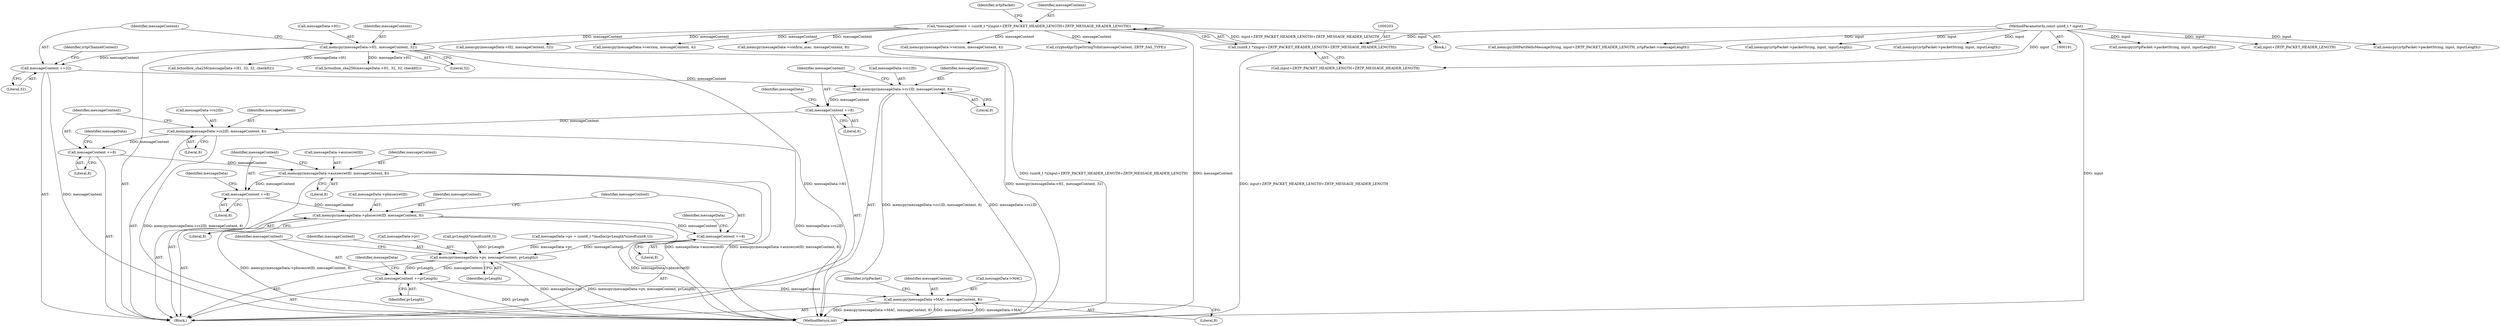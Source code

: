 digraph "0_bzrtp_bbb1e6e2f467ee4bd7b9a8c800e4f07343d7d99b@API" {
"1001243" [label="(Call,memcpy(messageData->pbxsecretID, messageContent, 8))"];
"1001240" [label="(Call,messageContent +=8)"];
"1001234" [label="(Call,memcpy(messageData->auxsecretID, messageContent, 8))"];
"1001231" [label="(Call,messageContent +=8)"];
"1001225" [label="(Call,memcpy(messageData->rs2ID, messageContent, 8))"];
"1001222" [label="(Call,messageContent +=8)"];
"1001216" [label="(Call,memcpy(messageData->rs1ID, messageContent, 8))"];
"1000951" [label="(Call,messageContent +=32)"];
"1000945" [label="(Call,memcpy(messageData->H1, messageContent, 32))"];
"1000200" [label="(Call,*messageContent = (uint8_t *)(input+ZRTP_PACKET_HEADER_LENGTH+ZRTP_MESSAGE_HEADER_LENGTH))"];
"1000202" [label="(Call,(uint8_t *)(input+ZRTP_PACKET_HEADER_LENGTH+ZRTP_MESSAGE_HEADER_LENGTH))"];
"1000194" [label="(MethodParameterIn,const uint8_t * input)"];
"1001249" [label="(Call,messageContent +=8)"];
"1001252" [label="(Call,memcpy(messageData->pv, messageContent, pvLength))"];
"1001258" [label="(Call,messageContent +=pvLength)"];
"1001261" [label="(Call,memcpy(messageData->MAC, messageContent, 8))"];
"1000224" [label="(Call,memcpy(messageData->version, messageContent, 4))"];
"1001251" [label="(Literal,8)"];
"1001253" [label="(Call,messageData->pv)"];
"1000957" [label="(Identifier,zrtpChannelContext)"];
"1001259" [label="(Identifier,messageContent)"];
"1001240" [label="(Call,messageContent +=8)"];
"1001252" [label="(Call,memcpy(messageData->pv, messageContent, pvLength))"];
"1001227" [label="(Identifier,messageData)"];
"1001258" [label="(Call,messageContent +=pvLength)"];
"1001261" [label="(Call,memcpy(messageData->MAC, messageContent, 8))"];
"1001249" [label="(Call,messageContent +=8)"];
"1001224" [label="(Literal,8)"];
"1000200" [label="(Call,*messageContent = (uint8_t *)(input+ZRTP_PACKET_HEADER_LENGTH+ZRTP_MESSAGE_HEADER_LENGTH))"];
"1000211" [label="(Identifier,zrtpPacket)"];
"1001247" [label="(Identifier,messageContent)"];
"1001217" [label="(Call,messageData->rs1ID)"];
"1000945" [label="(Call,memcpy(messageData->H1, messageContent, 32))"];
"1000953" [label="(Literal,32)"];
"1000941" [label="(Call,pvLength*sizeof(uint8_t))"];
"1000946" [label="(Call,messageData->H1)"];
"1000202" [label="(Call,(uint8_t *)(input+ZRTP_PACKET_HEADER_LENGTH+ZRTP_MESSAGE_HEADER_LENGTH))"];
"1001232" [label="(Identifier,messageContent)"];
"1001238" [label="(Identifier,messageContent)"];
"1001262" [label="(Call,messageData->MAC)"];
"1001242" [label="(Literal,8)"];
"1001225" [label="(Call,memcpy(messageData->rs2ID, messageContent, 8))"];
"1001216" [label="(Call,memcpy(messageData->rs1ID, messageContent, 8))"];
"1000891" [label="(Call,memcpy(zrtpPacket->packetString, input, inputLength))"];
"1001244" [label="(Call,messageData->pbxsecretID)"];
"1001080" [label="(Call,input+ZRTP_PACKET_HEADER_LENGTH)"];
"1001233" [label="(Literal,8)"];
"1001236" [label="(Identifier,messageData)"];
"1000988" [label="(Call,bctoolbox_sha256(messageData->H1, 32, 32, checkH2))"];
"1000952" [label="(Identifier,messageContent)"];
"1000201" [label="(Identifier,messageContent)"];
"1001226" [label="(Call,messageData->rs2ID)"];
"1001229" [label="(Identifier,messageContent)"];
"1001239" [label="(Literal,8)"];
"1001220" [label="(Identifier,messageContent)"];
"1000951" [label="(Call,messageContent +=32)"];
"1000949" [label="(Identifier,messageContent)"];
"1001153" [label="(Call,bctoolbox_sha256(messageData->H1, 32, 32, checkH2))"];
"1001241" [label="(Identifier,messageContent)"];
"1001245" [label="(Identifier,messageData)"];
"1001269" [label="(Identifier,zrtpPacket)"];
"1000934" [label="(Call,messageData->pv = (uint8_t *)malloc(pvLength*sizeof(uint8_t)))"];
"1001231" [label="(Call,messageContent +=8)"];
"1000588" [label="(Call,memcpy(zrtpPacket->packetString, input, inputLength))"];
"1001248" [label="(Literal,8)"];
"1001230" [label="(Literal,8)"];
"1001265" [label="(Identifier,messageContent)"];
"1001257" [label="(Identifier,pvLength)"];
"1001223" [label="(Identifier,messageContent)"];
"1001222" [label="(Call,messageContent +=8)"];
"1000900" [label="(Block,)"];
"1001078" [label="(Call,memcpy(DHPartHelloMessageString, input+ZRTP_PACKET_HEADER_LENGTH, zrtpPacket->messageLength))"];
"1001221" [label="(Literal,8)"];
"1001243" [label="(Call,memcpy(messageData->pbxsecretID, messageContent, 8))"];
"1001260" [label="(Identifier,pvLength)"];
"1001256" [label="(Identifier,messageContent)"];
"1001263" [label="(Identifier,messageData)"];
"1001379" [label="(Call,memcpy(messageData->confirm_mac, messageContent, 8))"];
"1001941" [label="(Call,memcpy(messageData->version, messageContent, 4))"];
"1000812" [label="(Call,cryptoAlgoTypeStringToInt(messageContent, ZRTP_SAS_TYPE))"];
"1000204" [label="(Call,input+ZRTP_PACKET_HEADER_LENGTH+ZRTP_MESSAGE_HEADER_LENGTH)"];
"1001235" [label="(Call,messageData->auxsecretID)"];
"1000950" [label="(Literal,32)"];
"1001266" [label="(Literal,8)"];
"1001915" [label="(Call,memcpy(zrtpPacket->packetString, input, inputLength))"];
"1001254" [label="(Identifier,messageData)"];
"1001966" [label="(MethodReturn,int)"];
"1000197" [label="(Block,)"];
"1001234" [label="(Call,memcpy(messageData->auxsecretID, messageContent, 8))"];
"1000624" [label="(Call,memcpy(messageData->H2, messageContent, 32))"];
"1001285" [label="(Call,memcpy(zrtpPacket->packetString, input, inputLength))"];
"1000194" [label="(MethodParameterIn,const uint8_t * input)"];
"1001250" [label="(Identifier,messageContent)"];
"1001243" -> "1000900"  [label="AST: "];
"1001243" -> "1001248"  [label="CFG: "];
"1001244" -> "1001243"  [label="AST: "];
"1001247" -> "1001243"  [label="AST: "];
"1001248" -> "1001243"  [label="AST: "];
"1001250" -> "1001243"  [label="CFG: "];
"1001243" -> "1001966"  [label="DDG: memcpy(messageData->pbxsecretID, messageContent, 8)"];
"1001243" -> "1001966"  [label="DDG: messageData->pbxsecretID"];
"1001240" -> "1001243"  [label="DDG: messageContent"];
"1001243" -> "1001249"  [label="DDG: messageContent"];
"1001240" -> "1000900"  [label="AST: "];
"1001240" -> "1001242"  [label="CFG: "];
"1001241" -> "1001240"  [label="AST: "];
"1001242" -> "1001240"  [label="AST: "];
"1001245" -> "1001240"  [label="CFG: "];
"1001234" -> "1001240"  [label="DDG: messageContent"];
"1001234" -> "1000900"  [label="AST: "];
"1001234" -> "1001239"  [label="CFG: "];
"1001235" -> "1001234"  [label="AST: "];
"1001238" -> "1001234"  [label="AST: "];
"1001239" -> "1001234"  [label="AST: "];
"1001241" -> "1001234"  [label="CFG: "];
"1001234" -> "1001966"  [label="DDG: messageData->auxsecretID"];
"1001234" -> "1001966"  [label="DDG: memcpy(messageData->auxsecretID, messageContent, 8)"];
"1001231" -> "1001234"  [label="DDG: messageContent"];
"1001231" -> "1000900"  [label="AST: "];
"1001231" -> "1001233"  [label="CFG: "];
"1001232" -> "1001231"  [label="AST: "];
"1001233" -> "1001231"  [label="AST: "];
"1001236" -> "1001231"  [label="CFG: "];
"1001225" -> "1001231"  [label="DDG: messageContent"];
"1001225" -> "1000900"  [label="AST: "];
"1001225" -> "1001230"  [label="CFG: "];
"1001226" -> "1001225"  [label="AST: "];
"1001229" -> "1001225"  [label="AST: "];
"1001230" -> "1001225"  [label="AST: "];
"1001232" -> "1001225"  [label="CFG: "];
"1001225" -> "1001966"  [label="DDG: memcpy(messageData->rs2ID, messageContent, 8)"];
"1001225" -> "1001966"  [label="DDG: messageData->rs2ID"];
"1001222" -> "1001225"  [label="DDG: messageContent"];
"1001222" -> "1000900"  [label="AST: "];
"1001222" -> "1001224"  [label="CFG: "];
"1001223" -> "1001222"  [label="AST: "];
"1001224" -> "1001222"  [label="AST: "];
"1001227" -> "1001222"  [label="CFG: "];
"1001216" -> "1001222"  [label="DDG: messageContent"];
"1001216" -> "1000900"  [label="AST: "];
"1001216" -> "1001221"  [label="CFG: "];
"1001217" -> "1001216"  [label="AST: "];
"1001220" -> "1001216"  [label="AST: "];
"1001221" -> "1001216"  [label="AST: "];
"1001223" -> "1001216"  [label="CFG: "];
"1001216" -> "1001966"  [label="DDG: memcpy(messageData->rs1ID, messageContent, 8)"];
"1001216" -> "1001966"  [label="DDG: messageData->rs1ID"];
"1000951" -> "1001216"  [label="DDG: messageContent"];
"1000951" -> "1000900"  [label="AST: "];
"1000951" -> "1000953"  [label="CFG: "];
"1000952" -> "1000951"  [label="AST: "];
"1000953" -> "1000951"  [label="AST: "];
"1000957" -> "1000951"  [label="CFG: "];
"1000951" -> "1001966"  [label="DDG: messageContent"];
"1000945" -> "1000951"  [label="DDG: messageContent"];
"1000945" -> "1000900"  [label="AST: "];
"1000945" -> "1000950"  [label="CFG: "];
"1000946" -> "1000945"  [label="AST: "];
"1000949" -> "1000945"  [label="AST: "];
"1000950" -> "1000945"  [label="AST: "];
"1000952" -> "1000945"  [label="CFG: "];
"1000945" -> "1001966"  [label="DDG: messageData->H1"];
"1000945" -> "1001966"  [label="DDG: memcpy(messageData->H1, messageContent, 32)"];
"1000200" -> "1000945"  [label="DDG: messageContent"];
"1000945" -> "1000988"  [label="DDG: messageData->H1"];
"1000945" -> "1001153"  [label="DDG: messageData->H1"];
"1000200" -> "1000197"  [label="AST: "];
"1000200" -> "1000202"  [label="CFG: "];
"1000201" -> "1000200"  [label="AST: "];
"1000202" -> "1000200"  [label="AST: "];
"1000211" -> "1000200"  [label="CFG: "];
"1000200" -> "1001966"  [label="DDG: messageContent"];
"1000200" -> "1001966"  [label="DDG: (uint8_t *)(input+ZRTP_PACKET_HEADER_LENGTH+ZRTP_MESSAGE_HEADER_LENGTH)"];
"1000202" -> "1000200"  [label="DDG: input+ZRTP_PACKET_HEADER_LENGTH+ZRTP_MESSAGE_HEADER_LENGTH"];
"1000200" -> "1000224"  [label="DDG: messageContent"];
"1000200" -> "1000624"  [label="DDG: messageContent"];
"1000200" -> "1000812"  [label="DDG: messageContent"];
"1000200" -> "1001379"  [label="DDG: messageContent"];
"1000200" -> "1001941"  [label="DDG: messageContent"];
"1000202" -> "1000204"  [label="CFG: "];
"1000203" -> "1000202"  [label="AST: "];
"1000204" -> "1000202"  [label="AST: "];
"1000202" -> "1001966"  [label="DDG: input+ZRTP_PACKET_HEADER_LENGTH+ZRTP_MESSAGE_HEADER_LENGTH"];
"1000194" -> "1000202"  [label="DDG: input"];
"1000194" -> "1000191"  [label="AST: "];
"1000194" -> "1001966"  [label="DDG: input"];
"1000194" -> "1000204"  [label="DDG: input"];
"1000194" -> "1000588"  [label="DDG: input"];
"1000194" -> "1000891"  [label="DDG: input"];
"1000194" -> "1001078"  [label="DDG: input"];
"1000194" -> "1001080"  [label="DDG: input"];
"1000194" -> "1001285"  [label="DDG: input"];
"1000194" -> "1001915"  [label="DDG: input"];
"1001249" -> "1000900"  [label="AST: "];
"1001249" -> "1001251"  [label="CFG: "];
"1001250" -> "1001249"  [label="AST: "];
"1001251" -> "1001249"  [label="AST: "];
"1001254" -> "1001249"  [label="CFG: "];
"1001249" -> "1001252"  [label="DDG: messageContent"];
"1001252" -> "1000900"  [label="AST: "];
"1001252" -> "1001257"  [label="CFG: "];
"1001253" -> "1001252"  [label="AST: "];
"1001256" -> "1001252"  [label="AST: "];
"1001257" -> "1001252"  [label="AST: "];
"1001259" -> "1001252"  [label="CFG: "];
"1001252" -> "1001966"  [label="DDG: messageData->pv"];
"1001252" -> "1001966"  [label="DDG: memcpy(messageData->pv, messageContent, pvLength)"];
"1000934" -> "1001252"  [label="DDG: messageData->pv"];
"1000941" -> "1001252"  [label="DDG: pvLength"];
"1001252" -> "1001258"  [label="DDG: pvLength"];
"1001252" -> "1001258"  [label="DDG: messageContent"];
"1001258" -> "1000900"  [label="AST: "];
"1001258" -> "1001260"  [label="CFG: "];
"1001259" -> "1001258"  [label="AST: "];
"1001260" -> "1001258"  [label="AST: "];
"1001263" -> "1001258"  [label="CFG: "];
"1001258" -> "1001966"  [label="DDG: pvLength"];
"1001258" -> "1001261"  [label="DDG: messageContent"];
"1001261" -> "1000900"  [label="AST: "];
"1001261" -> "1001266"  [label="CFG: "];
"1001262" -> "1001261"  [label="AST: "];
"1001265" -> "1001261"  [label="AST: "];
"1001266" -> "1001261"  [label="AST: "];
"1001269" -> "1001261"  [label="CFG: "];
"1001261" -> "1001966"  [label="DDG: messageContent"];
"1001261" -> "1001966"  [label="DDG: messageData->MAC"];
"1001261" -> "1001966"  [label="DDG: memcpy(messageData->MAC, messageContent, 8)"];
}
